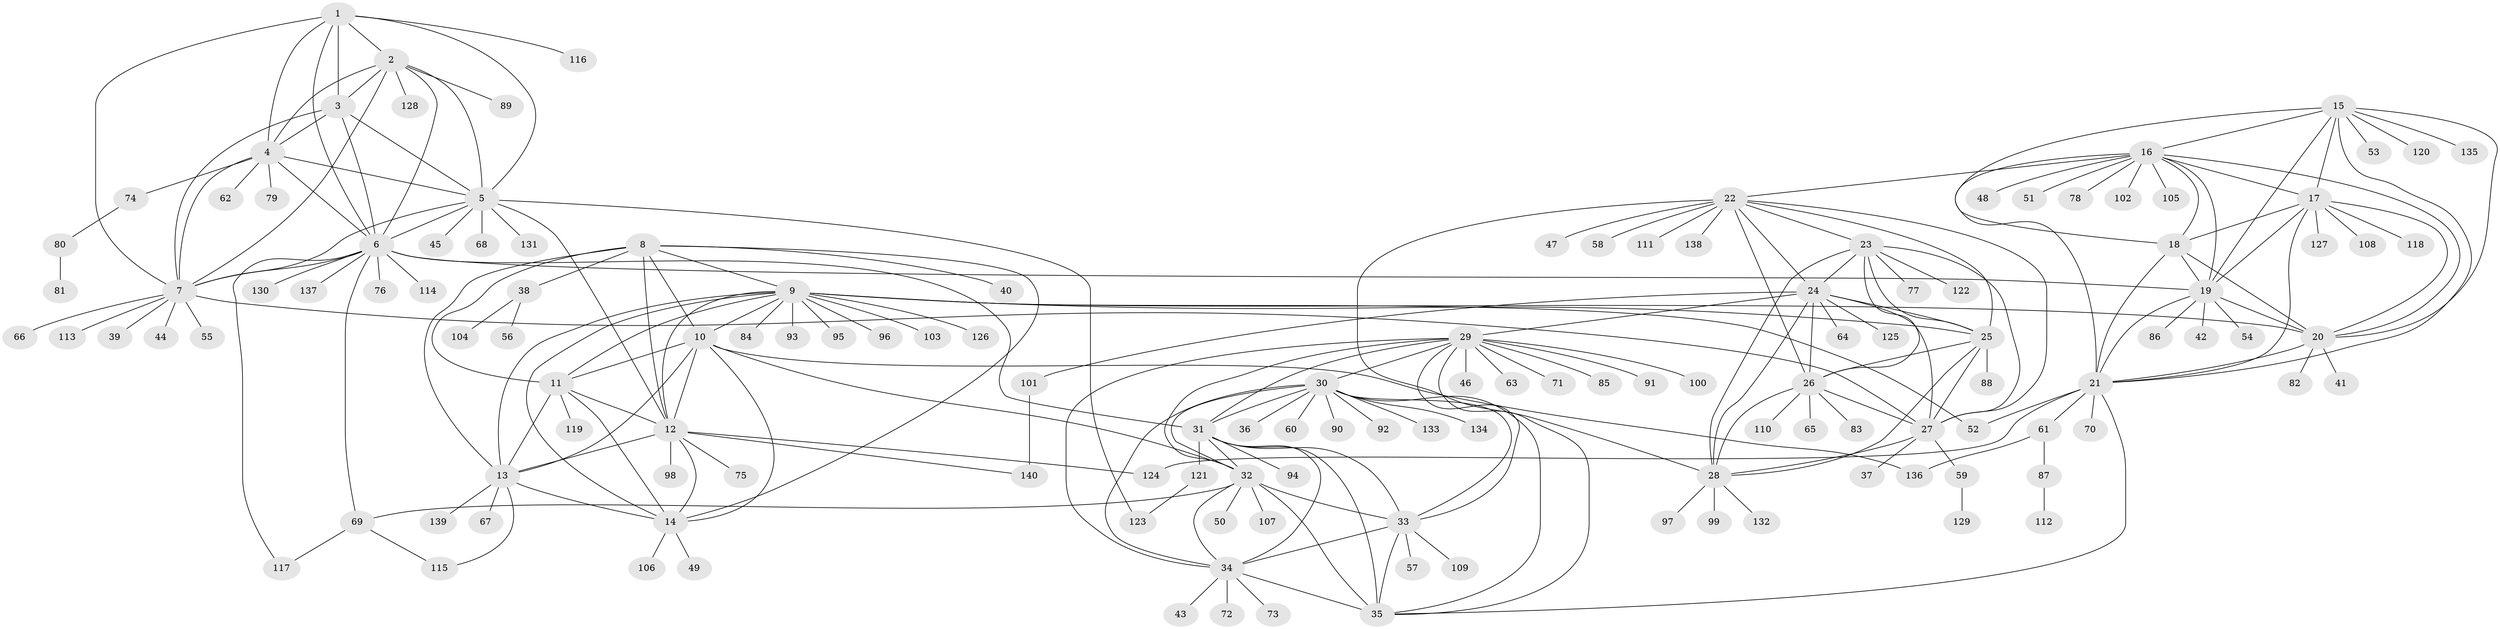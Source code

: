 // Generated by graph-tools (version 1.1) at 2025/26/03/09/25 03:26:37]
// undirected, 140 vertices, 228 edges
graph export_dot {
graph [start="1"]
  node [color=gray90,style=filled];
  1;
  2;
  3;
  4;
  5;
  6;
  7;
  8;
  9;
  10;
  11;
  12;
  13;
  14;
  15;
  16;
  17;
  18;
  19;
  20;
  21;
  22;
  23;
  24;
  25;
  26;
  27;
  28;
  29;
  30;
  31;
  32;
  33;
  34;
  35;
  36;
  37;
  38;
  39;
  40;
  41;
  42;
  43;
  44;
  45;
  46;
  47;
  48;
  49;
  50;
  51;
  52;
  53;
  54;
  55;
  56;
  57;
  58;
  59;
  60;
  61;
  62;
  63;
  64;
  65;
  66;
  67;
  68;
  69;
  70;
  71;
  72;
  73;
  74;
  75;
  76;
  77;
  78;
  79;
  80;
  81;
  82;
  83;
  84;
  85;
  86;
  87;
  88;
  89;
  90;
  91;
  92;
  93;
  94;
  95;
  96;
  97;
  98;
  99;
  100;
  101;
  102;
  103;
  104;
  105;
  106;
  107;
  108;
  109;
  110;
  111;
  112;
  113;
  114;
  115;
  116;
  117;
  118;
  119;
  120;
  121;
  122;
  123;
  124;
  125;
  126;
  127;
  128;
  129;
  130;
  131;
  132;
  133;
  134;
  135;
  136;
  137;
  138;
  139;
  140;
  1 -- 2;
  1 -- 3;
  1 -- 4;
  1 -- 5;
  1 -- 6;
  1 -- 7;
  1 -- 116;
  2 -- 3;
  2 -- 4;
  2 -- 5;
  2 -- 6;
  2 -- 7;
  2 -- 89;
  2 -- 128;
  3 -- 4;
  3 -- 5;
  3 -- 6;
  3 -- 7;
  4 -- 5;
  4 -- 6;
  4 -- 7;
  4 -- 62;
  4 -- 74;
  4 -- 79;
  5 -- 6;
  5 -- 7;
  5 -- 12;
  5 -- 45;
  5 -- 68;
  5 -- 123;
  5 -- 131;
  6 -- 7;
  6 -- 19;
  6 -- 31;
  6 -- 69;
  6 -- 76;
  6 -- 114;
  6 -- 117;
  6 -- 130;
  6 -- 137;
  7 -- 27;
  7 -- 39;
  7 -- 44;
  7 -- 55;
  7 -- 66;
  7 -- 113;
  8 -- 9;
  8 -- 10;
  8 -- 11;
  8 -- 12;
  8 -- 13;
  8 -- 14;
  8 -- 38;
  8 -- 40;
  9 -- 10;
  9 -- 11;
  9 -- 12;
  9 -- 13;
  9 -- 14;
  9 -- 20;
  9 -- 25;
  9 -- 52;
  9 -- 84;
  9 -- 93;
  9 -- 95;
  9 -- 96;
  9 -- 103;
  9 -- 126;
  10 -- 11;
  10 -- 12;
  10 -- 13;
  10 -- 14;
  10 -- 32;
  10 -- 136;
  11 -- 12;
  11 -- 13;
  11 -- 14;
  11 -- 119;
  12 -- 13;
  12 -- 14;
  12 -- 75;
  12 -- 98;
  12 -- 124;
  12 -- 140;
  13 -- 14;
  13 -- 67;
  13 -- 115;
  13 -- 139;
  14 -- 49;
  14 -- 106;
  15 -- 16;
  15 -- 17;
  15 -- 18;
  15 -- 19;
  15 -- 20;
  15 -- 21;
  15 -- 53;
  15 -- 120;
  15 -- 135;
  16 -- 17;
  16 -- 18;
  16 -- 19;
  16 -- 20;
  16 -- 21;
  16 -- 22;
  16 -- 48;
  16 -- 51;
  16 -- 78;
  16 -- 102;
  16 -- 105;
  17 -- 18;
  17 -- 19;
  17 -- 20;
  17 -- 21;
  17 -- 108;
  17 -- 118;
  17 -- 127;
  18 -- 19;
  18 -- 20;
  18 -- 21;
  19 -- 20;
  19 -- 21;
  19 -- 42;
  19 -- 54;
  19 -- 86;
  20 -- 21;
  20 -- 41;
  20 -- 82;
  21 -- 35;
  21 -- 52;
  21 -- 61;
  21 -- 70;
  21 -- 124;
  22 -- 23;
  22 -- 24;
  22 -- 25;
  22 -- 26;
  22 -- 27;
  22 -- 28;
  22 -- 47;
  22 -- 58;
  22 -- 111;
  22 -- 138;
  23 -- 24;
  23 -- 25;
  23 -- 26;
  23 -- 27;
  23 -- 28;
  23 -- 77;
  23 -- 122;
  24 -- 25;
  24 -- 26;
  24 -- 27;
  24 -- 28;
  24 -- 29;
  24 -- 64;
  24 -- 101;
  24 -- 125;
  25 -- 26;
  25 -- 27;
  25 -- 28;
  25 -- 88;
  26 -- 27;
  26 -- 28;
  26 -- 65;
  26 -- 83;
  26 -- 110;
  27 -- 28;
  27 -- 37;
  27 -- 59;
  28 -- 97;
  28 -- 99;
  28 -- 132;
  29 -- 30;
  29 -- 31;
  29 -- 32;
  29 -- 33;
  29 -- 34;
  29 -- 35;
  29 -- 46;
  29 -- 63;
  29 -- 71;
  29 -- 85;
  29 -- 91;
  29 -- 100;
  30 -- 31;
  30 -- 32;
  30 -- 33;
  30 -- 34;
  30 -- 35;
  30 -- 36;
  30 -- 60;
  30 -- 90;
  30 -- 92;
  30 -- 133;
  30 -- 134;
  31 -- 32;
  31 -- 33;
  31 -- 34;
  31 -- 35;
  31 -- 94;
  31 -- 121;
  32 -- 33;
  32 -- 34;
  32 -- 35;
  32 -- 50;
  32 -- 69;
  32 -- 107;
  33 -- 34;
  33 -- 35;
  33 -- 57;
  33 -- 109;
  34 -- 35;
  34 -- 43;
  34 -- 72;
  34 -- 73;
  38 -- 56;
  38 -- 104;
  59 -- 129;
  61 -- 87;
  61 -- 136;
  69 -- 115;
  69 -- 117;
  74 -- 80;
  80 -- 81;
  87 -- 112;
  101 -- 140;
  121 -- 123;
}
